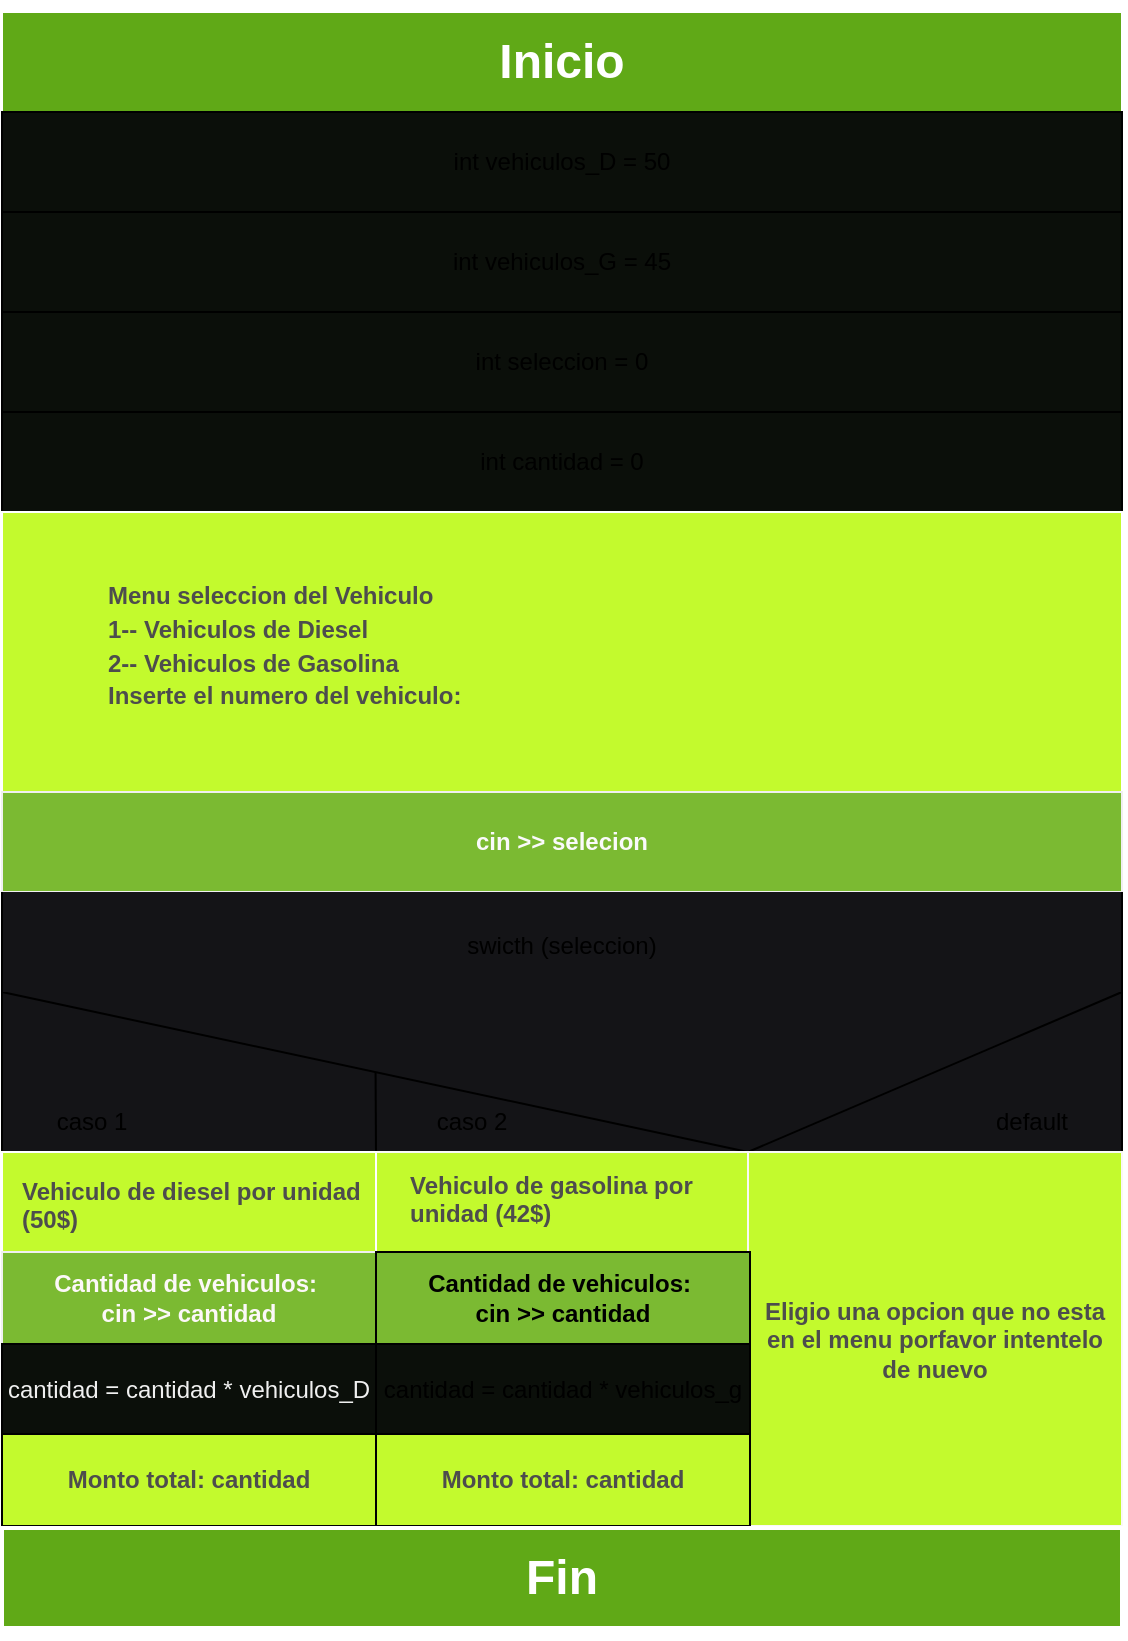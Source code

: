 <mxfile>
    <diagram id="PifyqHSgpFldnnLIMnKe" name="Page-1">
        <mxGraphModel dx="1141" dy="611" grid="1" gridSize="10" guides="1" tooltips="1" connect="1" arrows="1" fold="1" page="1" pageScale="1" pageWidth="850" pageHeight="1100" math="0" shadow="0">
            <root>
                <mxCell id="0"/>
                <mxCell id="1" parent="0"/>
                <mxCell id="60" value="" style="rounded=0;whiteSpace=wrap;html=1;strokeWidth=0;fillColor=#141417;" vertex="1" parent="1">
                    <mxGeometry x="145" y="560" width="560" height="90" as="geometry"/>
                </mxCell>
                <mxCell id="9" value="&lt;h1&gt;Inicio&lt;/h1&gt;" style="rounded=0;whiteSpace=wrap;html=1;fillColor=#60a917;fontColor=#ffffff;strokeColor=#FFFFFF;" vertex="1" parent="1">
                    <mxGeometry x="145" y="80" width="560" height="50" as="geometry"/>
                </mxCell>
                <mxCell id="11" value="int vehiculos_D = 50" style="rounded=0;whiteSpace=wrap;html=1;fillColor=#0B0F0A;" vertex="1" parent="1">
                    <mxGeometry x="145" y="130" width="560" height="50" as="geometry"/>
                </mxCell>
                <mxCell id="12" value="int vehiculos_G = 45" style="rounded=0;whiteSpace=wrap;html=1;fillColor=#0B0F0A;" vertex="1" parent="1">
                    <mxGeometry x="145" y="180" width="560" height="50" as="geometry"/>
                </mxCell>
                <mxCell id="13" value="int seleccion = 0" style="rounded=0;whiteSpace=wrap;html=1;fillColor=#0B0F0A;" vertex="1" parent="1">
                    <mxGeometry x="145" y="230" width="560" height="50" as="geometry"/>
                </mxCell>
                <mxCell id="14" value="int cantidad = 0" style="rounded=0;whiteSpace=wrap;html=1;fillColor=#0B0F0A;" vertex="1" parent="1">
                    <mxGeometry x="145" y="280" width="560" height="50" as="geometry"/>
                </mxCell>
                <mxCell id="16" value="&lt;h4 style=&quot;line-height: 16.8px;&quot;&gt;&lt;font color=&quot;#4d4d4d&quot;&gt;Menu seleccion del Vehiculo&lt;br&gt;&lt;/font&gt;&lt;font color=&quot;#4d4d4d&quot;&gt;1-- Vehiculos de Diesel&lt;br&gt;&lt;/font&gt;&lt;font color=&quot;#4d4d4d&quot;&gt;2-- Vehiculos de Gasolina&lt;br&gt;&lt;/font&gt;&lt;font color=&quot;#4d4d4d&quot;&gt;Inserte el numero del vehiculo:&amp;nbsp;&lt;/font&gt;&lt;/h4&gt;" style="rounded=0;whiteSpace=wrap;html=1;verticalAlign=top;align=left;spacingLeft=51;fillColor=#C3FA2D;strokeColor=#FFFFFF;fontColor=#333333;spacingTop=11;" vertex="1" parent="1">
                    <mxGeometry x="145" y="330" width="560" height="140" as="geometry"/>
                </mxCell>
                <mxCell id="20" value="&lt;h4&gt;&lt;font&gt;cin &amp;gt;&amp;gt; selecion&lt;/font&gt;&lt;/h4&gt;" style="rounded=0;whiteSpace=wrap;html=1;fillColor=#7BBA32;strokeColor=#F0F0F0;fillStyle=solid;fontColor=#FAFAFA;" vertex="1" parent="1">
                    <mxGeometry x="145" y="470" width="560" height="50" as="geometry"/>
                </mxCell>
                <mxCell id="25" style="edgeStyle=none;html=1;exitX=0;exitY=1;exitDx=0;exitDy=0;endArrow=none;endFill=0;entryX=1;entryY=0;entryDx=0;entryDy=0;" edge="1" parent="1" source="22" target="28">
                    <mxGeometry relative="1" as="geometry">
                        <mxPoint x="520" y="600" as="targetPoint"/>
                    </mxGeometry>
                </mxCell>
                <mxCell id="26" style="edgeStyle=none;html=1;exitX=1;exitY=1;exitDx=0;exitDy=0;endArrow=none;endFill=0;entryX=1;entryY=0;entryDx=0;entryDy=0;" edge="1" parent="1" source="22" target="28">
                    <mxGeometry relative="1" as="geometry">
                        <mxPoint x="520" y="600" as="targetPoint"/>
                    </mxGeometry>
                </mxCell>
                <mxCell id="22" value="&lt;span style=&quot;font-size: 12px;&quot;&gt;swicth (seleccion)&lt;/span&gt;" style="rounded=0;whiteSpace=wrap;html=1;strokeWidth=1;strokeColor=none;fontSize=16;align=center;fillColor=#141417;" vertex="1" parent="1">
                    <mxGeometry x="145" y="520" width="560" height="50" as="geometry"/>
                </mxCell>
                <mxCell id="28" value="&lt;h4&gt;Vehiculo de gasolina por unidad (42$)&lt;/h4&gt;" style="whiteSpace=wrap;html=1;aspect=fixed;strokeWidth=1;align=left;verticalAlign=top;spacingLeft=16;spacingTop=-13;fillColor=#C3FA2D;strokeColor=#FAF8F5;fontColor=#4D4D4D;" vertex="1" parent="1">
                    <mxGeometry x="331" y="650" width="187" height="187" as="geometry"/>
                </mxCell>
                <mxCell id="41" style="edgeStyle=none;html=1;exitX=1;exitY=0;exitDx=0;exitDy=0;entryX=1;entryY=1;entryDx=0;entryDy=0;endArrow=none;endFill=0;" edge="1" parent="1" source="36" target="22">
                    <mxGeometry relative="1" as="geometry"/>
                </mxCell>
                <mxCell id="36" value="&lt;h4&gt;&lt;span style=&quot;font-family: Helvetica; font-size: 12px; font-style: normal; font-variant-ligatures: normal; font-variant-caps: normal; letter-spacing: normal; orphans: 2; text-align: center; text-indent: 0px; text-transform: none; widows: 2; word-spacing: 0px; -webkit-text-stroke-width: 0px; text-decoration-thickness: initial; text-decoration-style: initial; text-decoration-color: initial; float: none; display: inline !important;&quot;&gt;Eligio una opcion que no esta en el menu porfavor intentelo de nuevo&lt;/span&gt;&lt;/h4&gt;" style="whiteSpace=wrap;html=1;aspect=fixed;strokeWidth=1;labelBackgroundColor=none;fillColor=#C3FA2D;strokeColor=#FAF8F5;fontColor=#4D4D4D;" vertex="1" parent="1">
                    <mxGeometry x="518" y="650" width="187" height="187" as="geometry"/>
                </mxCell>
                <mxCell id="42" style="edgeStyle=none;html=1;exitX=0;exitY=0;exitDx=0;exitDy=0;entryX=0;entryY=1;entryDx=0;entryDy=0;endArrow=none;endFill=0;" edge="1" parent="1" source="37" target="22">
                    <mxGeometry relative="1" as="geometry"/>
                </mxCell>
                <mxCell id="43" style="edgeStyle=none;html=1;exitX=1;exitY=0;exitDx=0;exitDy=0;endArrow=none;endFill=0;" edge="1" parent="1" source="37">
                    <mxGeometry relative="1" as="geometry">
                        <mxPoint x="331.783" y="610" as="targetPoint"/>
                    </mxGeometry>
                </mxCell>
                <mxCell id="37" value="&lt;h4&gt;&lt;span style=&quot;font-family: Helvetica; font-size: 12px; font-style: normal; font-variant-ligatures: normal; font-variant-caps: normal; letter-spacing: normal; orphans: 2; text-indent: 0px; text-transform: none; widows: 2; word-spacing: 0px; -webkit-text-stroke-width: 0px; text-decoration-thickness: initial; text-decoration-style: initial; text-decoration-color: initial; float: none; display: inline !important;&quot;&gt;&lt;font style=&quot;&quot; color=&quot;#4d4d4d&quot;&gt;Vehiculo de diesel por unidad (50$)&lt;/font&gt;&lt;/span&gt;&lt;/h4&gt;" style="whiteSpace=wrap;html=1;aspect=fixed;strokeWidth=1;verticalAlign=top;align=left;spacingLeft=8;spacingTop=-10;fillColor=#C3FA2D;strokeColor=#ffffff;fontColor=#4d4d07;labelBackgroundColor=none;labelBorderColor=none;" vertex="1" parent="1">
                    <mxGeometry x="145" y="650" width="187" height="187" as="geometry"/>
                </mxCell>
                <mxCell id="38" value="caso 1" style="text;html=1;strokeColor=none;fillColor=none;align=center;verticalAlign=middle;whiteSpace=wrap;rounded=0;strokeWidth=1;" vertex="1" parent="1">
                    <mxGeometry x="160" y="620" width="60" height="30" as="geometry"/>
                </mxCell>
                <mxCell id="39" value="caso 2" style="text;html=1;strokeColor=none;fillColor=none;align=center;verticalAlign=middle;whiteSpace=wrap;rounded=0;strokeWidth=1;" vertex="1" parent="1">
                    <mxGeometry x="350" y="620" width="60" height="30" as="geometry"/>
                </mxCell>
                <mxCell id="40" value="default" style="text;html=1;strokeColor=none;fillColor=none;align=center;verticalAlign=middle;whiteSpace=wrap;rounded=0;strokeWidth=1;" vertex="1" parent="1">
                    <mxGeometry x="630" y="620" width="60" height="30" as="geometry"/>
                </mxCell>
                <mxCell id="44" style="edgeStyle=none;html=1;exitX=0;exitY=0;exitDx=0;exitDy=0;entryX=0;entryY=1;entryDx=0;entryDy=0;endArrow=none;endFill=0;" edge="1" parent="1" source="22" target="22">
                    <mxGeometry relative="1" as="geometry"/>
                </mxCell>
                <mxCell id="45" style="edgeStyle=none;html=1;exitX=1;exitY=0;exitDx=0;exitDy=0;entryX=1;entryY=1;entryDx=0;entryDy=0;endArrow=none;endFill=0;" edge="1" parent="1" source="22" target="22">
                    <mxGeometry relative="1" as="geometry"/>
                </mxCell>
                <mxCell id="48" value="&lt;h4&gt;&lt;font color=&quot;#fcf8f8&quot;&gt;&lt;span style=&quot;font-family: Helvetica; font-size: 12px; font-style: normal; font-variant-ligatures: normal; font-variant-caps: normal; letter-spacing: normal; orphans: 2; text-align: center; text-indent: 0px; text-transform: none; widows: 2; word-spacing: 0px; -webkit-text-stroke-width: 0px; text-decoration-thickness: initial; text-decoration-style: initial; text-decoration-color: initial; float: none; display: inline !important;&quot;&gt;Cantidad de vehiculos:&amp;nbsp;&lt;br&gt;&lt;/span&gt;&lt;span style=&quot;font-family: Helvetica; font-size: 12px; font-style: normal; font-variant-ligatures: normal; font-variant-caps: normal; letter-spacing: normal; orphans: 2; text-align: center; text-indent: 0px; text-transform: none; widows: 2; word-spacing: 0px; -webkit-text-stroke-width: 0px; text-decoration-thickness: initial; text-decoration-style: initial; text-decoration-color: initial; float: none; display: inline !important;&quot;&gt;cin &amp;gt;&amp;gt; cantidad&lt;/span&gt;&lt;/font&gt;&lt;/h4&gt;" style="rounded=0;whiteSpace=wrap;html=1;strokeWidth=1;labelBackgroundColor=none;fillColor=#7BBA32;strokeColor=#F0F0F0;" vertex="1" parent="1">
                    <mxGeometry x="145" y="700" width="187" height="46" as="geometry"/>
                </mxCell>
                <mxCell id="52" value="&lt;span style=&quot;color: rgb(240, 240, 240); font-family: Helvetica; font-size: 12px; font-style: normal; font-variant-ligatures: normal; font-variant-caps: normal; font-weight: 400; letter-spacing: normal; orphans: 2; text-align: center; text-indent: 0px; text-transform: none; widows: 2; word-spacing: 0px; -webkit-text-stroke-width: 0px; text-decoration-thickness: initial; text-decoration-style: initial; text-decoration-color: initial; float: none; display: inline !important;&quot;&gt;cantidad = cantidad * vehiculos_D&lt;/span&gt;" style="rounded=0;whiteSpace=wrap;html=1;strokeWidth=1;fillColor=#0B0F0A;labelBackgroundColor=none;" vertex="1" parent="1">
                    <mxGeometry x="145" y="746" width="187" height="46" as="geometry"/>
                </mxCell>
                <mxCell id="53" value="&lt;h4&gt;Cantidad de vehiculos:&amp;nbsp;&lt;br&gt;cin &amp;gt;&amp;gt; cantidad&lt;/h4&gt;" style="rounded=0;whiteSpace=wrap;html=1;strokeWidth=1;fillColor=#7BBA32;fontStyle=0" vertex="1" parent="1">
                    <mxGeometry x="332" y="700" width="187" height="46" as="geometry"/>
                </mxCell>
                <mxCell id="54" value="cantidad = cantidad * vehiculos_g" style="rounded=0;whiteSpace=wrap;html=1;strokeWidth=1;fillColor=#0B0F0A;" vertex="1" parent="1">
                    <mxGeometry x="332" y="746" width="187" height="46" as="geometry"/>
                </mxCell>
                <mxCell id="57" value="&lt;h4&gt;&lt;span style=&quot;font-family: Helvetica; font-size: 12px; font-style: normal; font-variant-ligatures: normal; font-variant-caps: normal; letter-spacing: normal; orphans: 2; text-align: center; text-indent: 0px; text-transform: none; widows: 2; word-spacing: 0px; -webkit-text-stroke-width: 0px; text-decoration-thickness: initial; text-decoration-style: initial; text-decoration-color: initial; float: none; display: inline !important;&quot;&gt;&lt;font style=&quot;&quot; color=&quot;#4d4d4d&quot;&gt;Monto total: cantidad&lt;/font&gt;&lt;/span&gt;&lt;/h4&gt;" style="rounded=0;whiteSpace=wrap;html=1;strokeWidth=1;fillColor=#C3FA2D;labelBackgroundColor=none;" vertex="1" parent="1">
                    <mxGeometry x="145" y="791" width="187" height="46" as="geometry"/>
                </mxCell>
                <mxCell id="58" value="&lt;h4&gt;Monto total: cantidad&lt;/h4&gt;" style="rounded=0;whiteSpace=wrap;html=1;strokeWidth=1;fillColor=#C3FA2D;fontColor=#4D4D4D;" vertex="1" parent="1">
                    <mxGeometry x="332" y="791" width="187" height="46" as="geometry"/>
                </mxCell>
                <mxCell id="62" value="&lt;h1&gt;Fin&lt;/h1&gt;" style="rounded=0;whiteSpace=wrap;html=1;strokeWidth=2;fillColor=#60a917;fontColor=#ffffff;strokeColor=#FFFFFF;" vertex="1" parent="1">
                    <mxGeometry x="145" y="838" width="560" height="50" as="geometry"/>
                </mxCell>
            </root>
        </mxGraphModel>
    </diagram>
</mxfile>